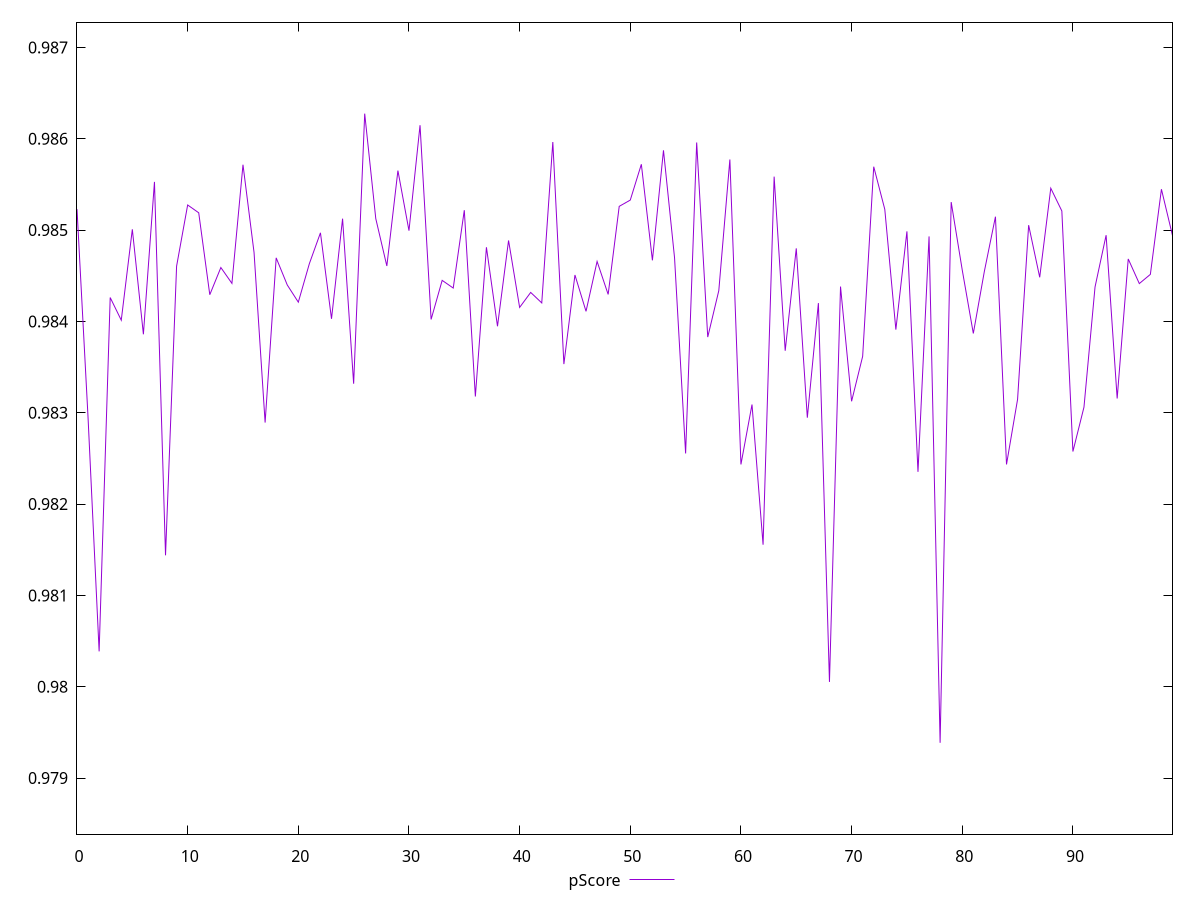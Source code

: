 reset

$pScore <<EOF
0 0.9852293109174244
1 0.9829433559262057
2 0.9803875091786771
3 0.9842616067575721
4 0.9840133328522067
5 0.9850085391184191
6 0.9838591340392151
7 0.9855275950304838
8 0.9814394222164682
9 0.9846048961374267
10 0.9852748662423845
11 0.9851893864674264
12 0.9842923370364487
13 0.9845901632961193
14 0.9844164750963823
15 0.9857155582648633
16 0.9847545475833956
17 0.9828927074618522
18 0.9846961900167455
19 0.9843994804888505
20 0.9842109390847071
21 0.9846331125352425
22 0.9849701050720121
23 0.9840283640978406
24 0.9851250226654713
25 0.9833177554540173
26 0.9862750428070814
27 0.9851259260226015
28 0.9846070440327048
29 0.9856512835350304
30 0.9849937166365745
31 0.9861482784434705
32 0.9840217888743952
33 0.9844495083526159
34 0.984365460932386
35 0.9852176098928974
36 0.9831780018040787
37 0.984811869276897
38 0.9839471667824335
39 0.9848863928167948
40 0.9841533252799863
41 0.9843174556277374
42 0.9842025377095276
43 0.9859640635297467
44 0.9835327307361944
45 0.9845083790865274
46 0.9841105862412037
47 0.984656706661216
48 0.9842957494899428
49 0.9852598894879052
50 0.9853287131477473
51 0.9857205638091441
52 0.9846689555192973
53 0.9858734984760237
54 0.984696495871726
55 0.9825546275611572
56 0.9859588137404319
57 0.983828575970133
58 0.9843375966620657
59 0.9857729165383821
60 0.9824342239394327
61 0.9830899728073208
62 0.9815553082667698
63 0.9855850736176044
64 0.9836787995787535
65 0.9847999878021401
66 0.982945951103488
67 0.9842006704065007
68 0.980053345406023
69 0.9843815479461739
70 0.9831254721848848
71 0.9836179174678914
72 0.985694052841216
73 0.985227211109022
74 0.9839104134933683
75 0.984986151046865
76 0.9823530473555655
77 0.9849307071736193
78 0.9793865341285278
79 0.9853065892384004
80 0.9845622111246468
81 0.983868578632496
82 0.9845493007785164
83 0.9851466949111094
84 0.9824342239394327
85 0.9831467524943871
86 0.9850538640569764
87 0.9844831196863695
88 0.9854583945555748
89 0.9852092060126905
90 0.9825756361116238
91 0.9830612211346668
92 0.984377217716361
93 0.9849440481846197
94 0.9831564205725118
95 0.9846839530730496
96 0.9844143127080581
97 0.9845151521724183
98 0.9854473888809846
99 0.9849401071972287
EOF

set key outside below
set xrange [0:99]
set yrange [0.9783865341285278:0.9872750428070814]
set trange [0.9783865341285278:0.9872750428070814]
set terminal svg size 640, 500 enhanced background rgb 'white'
set output "report_00018_2021-02-10T15-25-16.877Z/bootup-time/samples/pages/pScore/values.svg"

plot $pScore title "pScore" with line

reset
